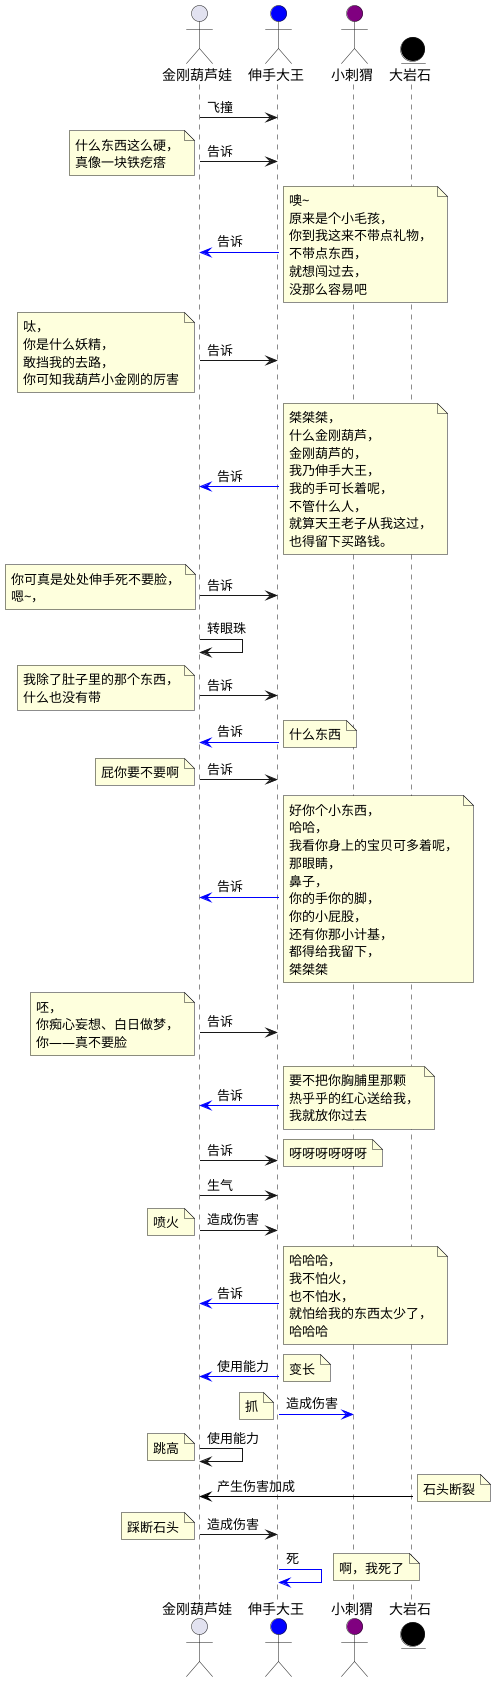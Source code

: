 @startuml
actor 金刚葫芦娃 as HuluWa
actor 伸手大王 as Monster #blue
actor 小刺猬 as kindCreature #purple
entity 大岩石 as Rock #black

HuluWa -> Monster :飞撞
HuluWa -> Monster: 告诉
note left
什么东西这么硬，
真像一块铁疙瘩
end note
Monster -[#blue]> HuluWa: 告诉
note right
噢~
原来是个小毛孩，
你到我这来不带点礼物，
不带点东西，
就想闯过去，
没那么容易吧
end note
HuluWa -> Monster: 告诉
note left
呔，
你是什么妖精，
敢挡我的去路，
你可知我葫芦小金刚的厉害
end note
Monster -[#blue]> HuluWa: 告诉
note right
桀桀桀，
什么金刚葫芦，
金刚葫芦的，
我乃伸手大王，
我的手可长着呢，
不管什么人，
就算天王老子从我这过，
也得留下买路钱。
end note
HuluWa -> Monster: 告诉
note left
你可真是处处伸手死不要脸，
嗯~，
end note
HuluWa -> HuluWa: 转眼珠
HuluWa -> Monster: 告诉
note left
我除了肚子里的那个东西，
什么也没有带
end note
Monster -[#blue]> HuluWa: 告诉
note right
什么东西
end note
HuluWa -> Monster: 告诉
note left
屁你要不要啊
end note
Monster -[#blue]> HuluWa: 告诉
note right
好你个小东西，
哈哈，
我看你身上的宝贝可多着呢，
那眼睛，
鼻子，
你的手你的脚，
你的小屁股，
还有你那小计基，
都得给我留下，
桀桀桀
end note
HuluWa -> Monster: 告诉
note left
呸，
你痴心妄想、白日做梦，
你——真不要脸
end note
Monster -[#blue]> HuluWa: 告诉
note right
要不把你胸脯里那颗
热乎乎的红心送给我，
我就放你过去
end note
HuluWa -> Monster: 告诉
note right
呀呀呀呀呀呀
end note
HuluWa -> Monster: 生气
HuluWa -> Monster: 造成伤害
note left
喷火
end note
Monster -[#blue]> HuluWa: 告诉
note right
哈哈哈，
我不怕火，
也不怕水，
就怕给我的东西太少了，
哈哈哈
end note
Monster -[#blue]> HuluWa: 使用能力
note right
变长
end note
Monster -[#blue]> kindCreature: 造成伤害
note left
抓
end note
HuluWa -> HuluWa: 使用能力
note left
跳高
end note
Rock -[#black]> HuluWa:产生伤害加成
note right
石头断裂
end note
HuluWa -> Monster: 造成伤害
note left
踩断石头
end note
Monster -[#blue]> Monster: 死
note right
啊，我死了
end note
@enduml
